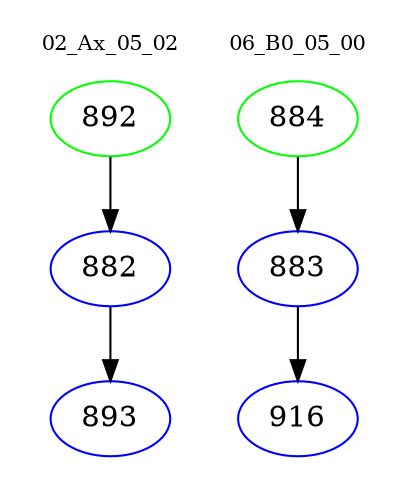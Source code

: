digraph{
subgraph cluster_0 {
color = white
label = "02_Ax_05_02";
fontsize=10;
T0_892 [label="892", color="green"]
T0_892 -> T0_882 [color="black"]
T0_882 [label="882", color="blue"]
T0_882 -> T0_893 [color="black"]
T0_893 [label="893", color="blue"]
}
subgraph cluster_1 {
color = white
label = "06_B0_05_00";
fontsize=10;
T1_884 [label="884", color="green"]
T1_884 -> T1_883 [color="black"]
T1_883 [label="883", color="blue"]
T1_883 -> T1_916 [color="black"]
T1_916 [label="916", color="blue"]
}
}
